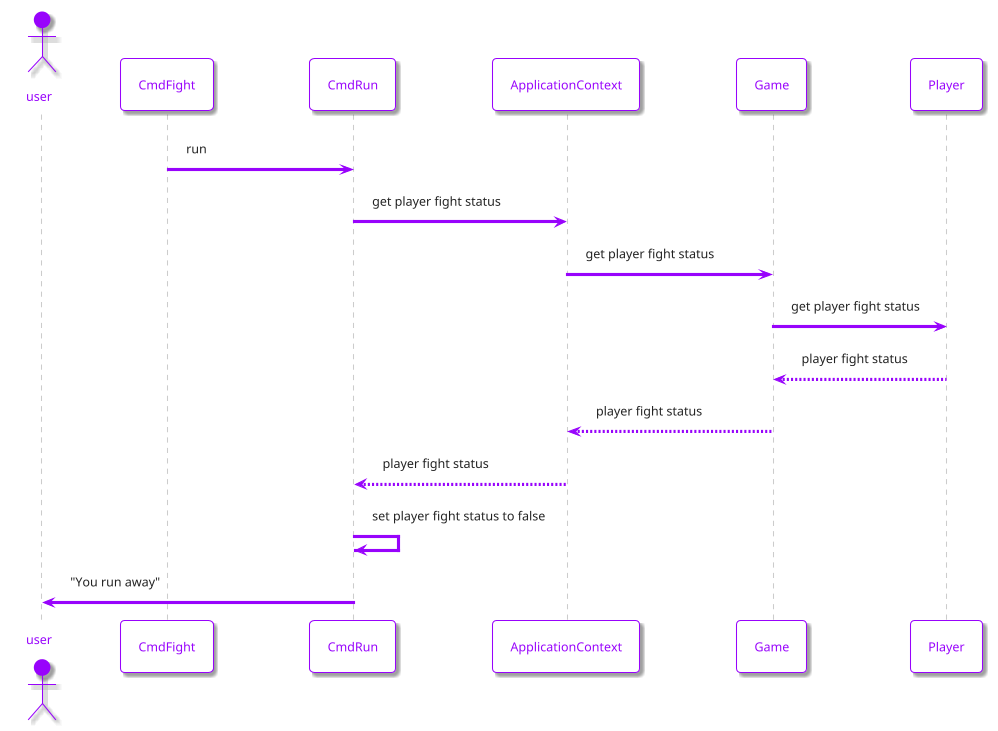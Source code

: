 @startuml
!theme materia-outline

skinparam ArrowColor #9803fc
skinparam BackgroundColor #FFFFFF
skinparam ArrowColor #9803fc
skinparam ActorBorderColor #9803fc
skinparam ActorFontColor #9803fc
skinparam ActorBackgroundColor #9803fc
skinparam ParticipantFontColor #9803fc
skinparam ParticipantBorderColor #9803fc
skinparam ParticipantBackgroundColor #FFFFFF
skinparam {
 SequenceGroupBorderColor #9803fc
}


actor user
participant CmdFight
participant CmdRun
participant ApplicationContext
participant Game
participant Player

CmdFight -> CmdRun: run
CmdRun -> ApplicationContext: get player fight status
ApplicationContext -> Game: get player fight status
Game -> Player: get player fight status
Player --> Game : player fight status
Game --> ApplicationContext: player fight status
ApplicationContext --> CmdRun: player fight status
CmdRun -> CmdRun: set player fight status to false
CmdRun -> user: "You run away"


@enduml